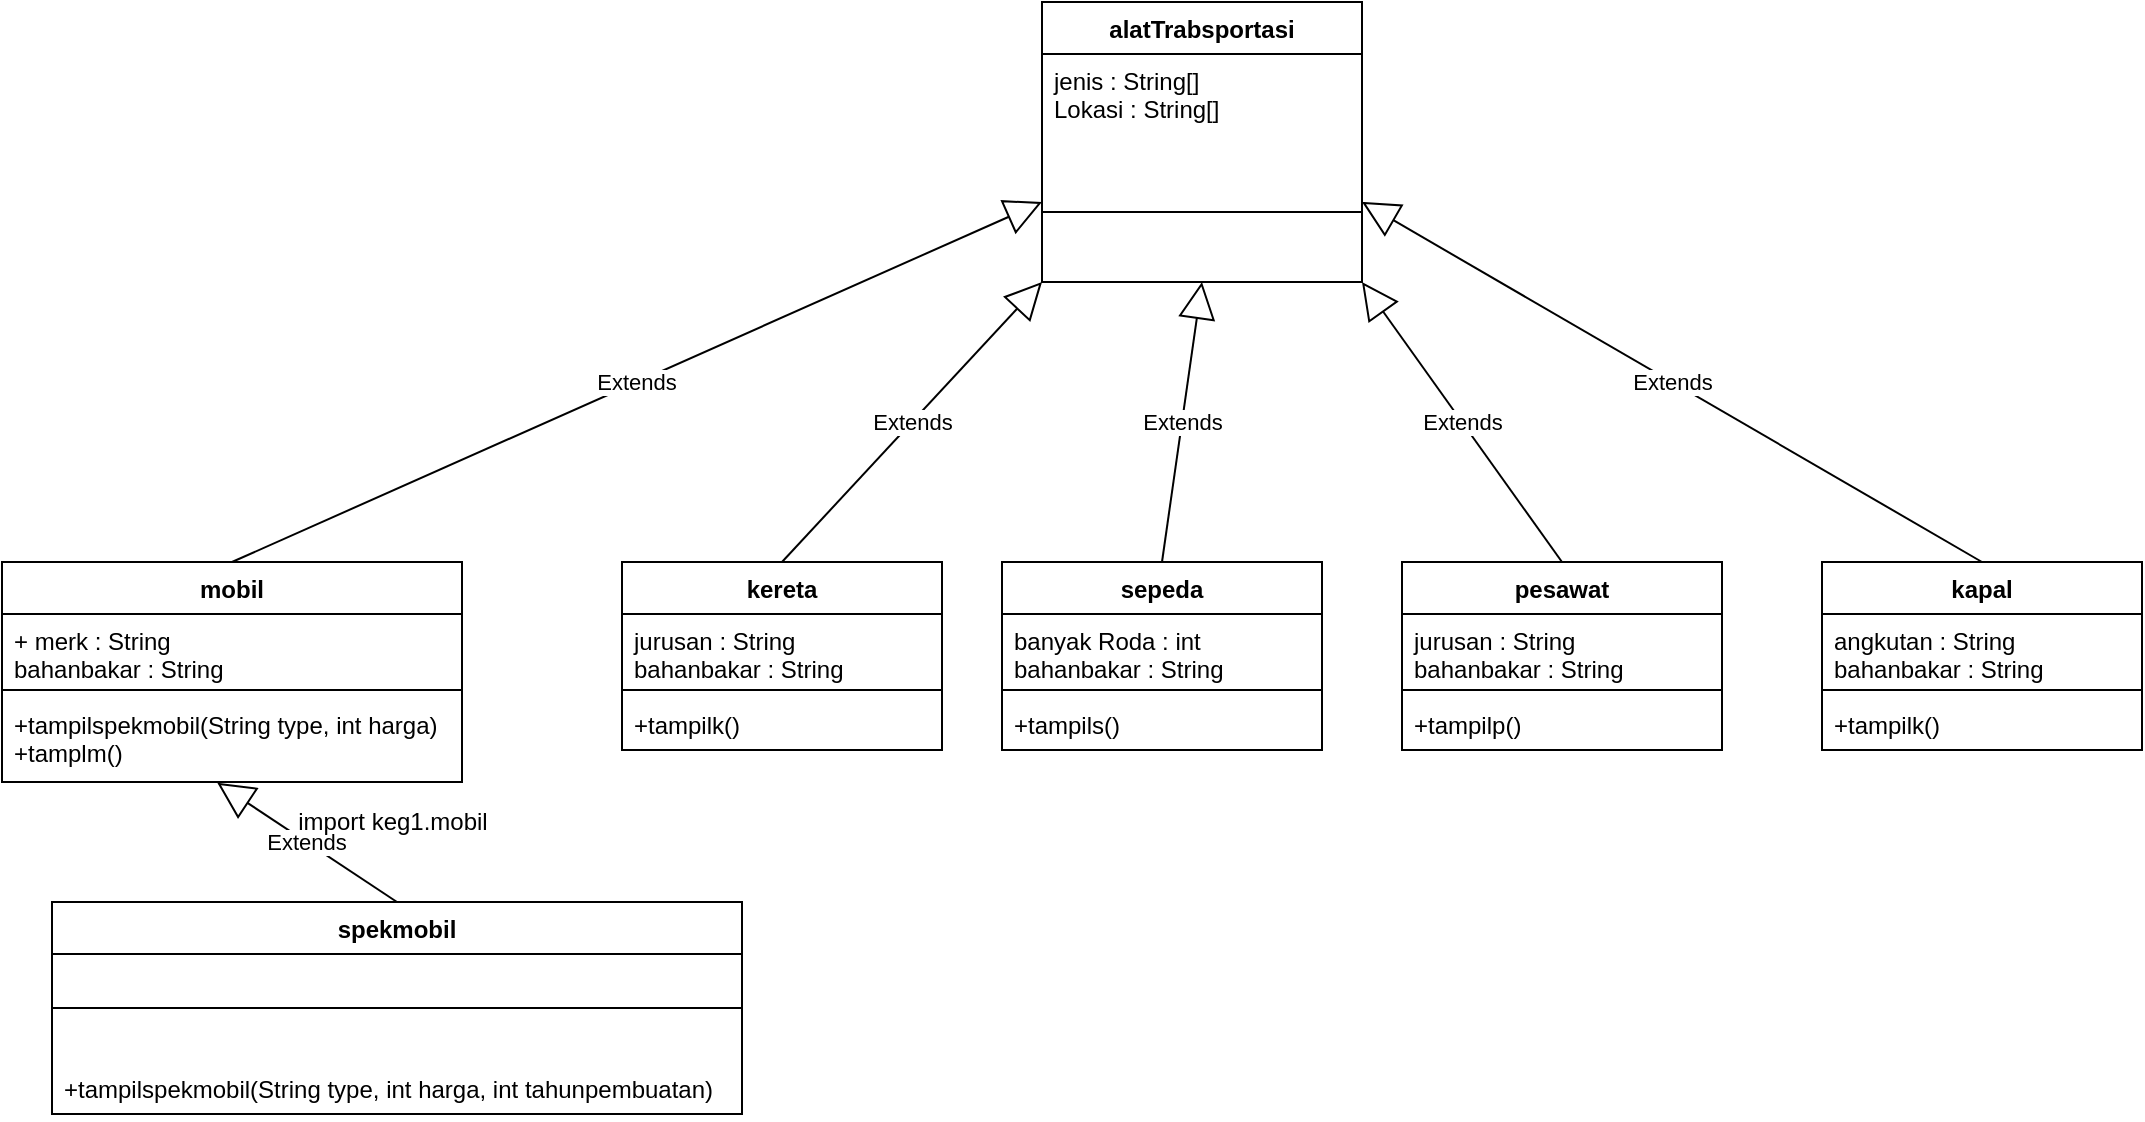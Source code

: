 <mxfile version="14.5.1" type="device"><diagram id="i2mYbGqmS1728V4yvQPl" name="Page-1"><mxGraphModel dx="2036" dy="578" grid="1" gridSize="10" guides="1" tooltips="1" connect="1" arrows="1" fold="1" page="1" pageScale="1" pageWidth="850" pageHeight="1100" math="0" shadow="0"><root><mxCell id="0"/><mxCell id="1" parent="0"/><mxCell id="jqVCPFUKDG2gfPh5nVbl-1" value="alatTrabsportasi" style="swimlane;fontStyle=1;align=center;verticalAlign=top;childLayout=stackLayout;horizontal=1;startSize=26;horizontalStack=0;resizeParent=1;resizeParentMax=0;resizeLast=0;collapsible=1;marginBottom=0;" parent="1" vertex="1"><mxGeometry x="-90" y="290" width="160" height="140" as="geometry"/></mxCell><mxCell id="jqVCPFUKDG2gfPh5nVbl-2" value="jenis : String[]&#10;Lokasi : String[]" style="text;strokeColor=none;fillColor=none;align=left;verticalAlign=top;spacingLeft=4;spacingRight=4;overflow=hidden;rotatable=0;points=[[0,0.5],[1,0.5]];portConstraint=eastwest;" parent="jqVCPFUKDG2gfPh5nVbl-1" vertex="1"><mxGeometry y="26" width="160" height="44" as="geometry"/></mxCell><mxCell id="jqVCPFUKDG2gfPh5nVbl-3" value="" style="line;strokeWidth=1;fillColor=none;align=left;verticalAlign=middle;spacingTop=-1;spacingLeft=3;spacingRight=3;rotatable=0;labelPosition=right;points=[];portConstraint=eastwest;" parent="jqVCPFUKDG2gfPh5nVbl-1" vertex="1"><mxGeometry y="70" width="160" height="70" as="geometry"/></mxCell><mxCell id="jqVCPFUKDG2gfPh5nVbl-6" value="mobil" style="swimlane;fontStyle=1;align=center;verticalAlign=top;childLayout=stackLayout;horizontal=1;startSize=26;horizontalStack=0;resizeParent=1;resizeParentMax=0;resizeLast=0;collapsible=1;marginBottom=0;" parent="1" vertex="1"><mxGeometry x="-610" y="570" width="230" height="110" as="geometry"/></mxCell><mxCell id="jqVCPFUKDG2gfPh5nVbl-7" value="+ merk : String&#10;bahanbakar : String" style="text;strokeColor=none;fillColor=none;align=left;verticalAlign=top;spacingLeft=4;spacingRight=4;overflow=hidden;rotatable=0;points=[[0,0.5],[1,0.5]];portConstraint=eastwest;" parent="jqVCPFUKDG2gfPh5nVbl-6" vertex="1"><mxGeometry y="26" width="230" height="34" as="geometry"/></mxCell><mxCell id="jqVCPFUKDG2gfPh5nVbl-8" value="" style="line;strokeWidth=1;fillColor=none;align=left;verticalAlign=middle;spacingTop=-1;spacingLeft=3;spacingRight=3;rotatable=0;labelPosition=right;points=[];portConstraint=eastwest;" parent="jqVCPFUKDG2gfPh5nVbl-6" vertex="1"><mxGeometry y="60" width="230" height="8" as="geometry"/></mxCell><mxCell id="jqVCPFUKDG2gfPh5nVbl-9" value="+tampilspekmobil(String type, int harga)&#10;+tamplm()" style="text;strokeColor=none;fillColor=none;align=left;verticalAlign=top;spacingLeft=4;spacingRight=4;overflow=hidden;rotatable=0;points=[[0,0.5],[1,0.5]];portConstraint=eastwest;" parent="jqVCPFUKDG2gfPh5nVbl-6" vertex="1"><mxGeometry y="68" width="230" height="42" as="geometry"/></mxCell><mxCell id="qswuIS9KD6hW8uvZlZ4I-1" value="kereta" style="swimlane;fontStyle=1;align=center;verticalAlign=top;childLayout=stackLayout;horizontal=1;startSize=26;horizontalStack=0;resizeParent=1;resizeParentMax=0;resizeLast=0;collapsible=1;marginBottom=0;" vertex="1" parent="1"><mxGeometry x="-300" y="570" width="160" height="94" as="geometry"/></mxCell><mxCell id="qswuIS9KD6hW8uvZlZ4I-2" value="jurusan : String&#10;bahanbakar : String" style="text;strokeColor=none;fillColor=none;align=left;verticalAlign=top;spacingLeft=4;spacingRight=4;overflow=hidden;rotatable=0;points=[[0,0.5],[1,0.5]];portConstraint=eastwest;" vertex="1" parent="qswuIS9KD6hW8uvZlZ4I-1"><mxGeometry y="26" width="160" height="34" as="geometry"/></mxCell><mxCell id="qswuIS9KD6hW8uvZlZ4I-3" value="" style="line;strokeWidth=1;fillColor=none;align=left;verticalAlign=middle;spacingTop=-1;spacingLeft=3;spacingRight=3;rotatable=0;labelPosition=right;points=[];portConstraint=eastwest;" vertex="1" parent="qswuIS9KD6hW8uvZlZ4I-1"><mxGeometry y="60" width="160" height="8" as="geometry"/></mxCell><mxCell id="qswuIS9KD6hW8uvZlZ4I-4" value="+tampilk()" style="text;strokeColor=none;fillColor=none;align=left;verticalAlign=top;spacingLeft=4;spacingRight=4;overflow=hidden;rotatable=0;points=[[0,0.5],[1,0.5]];portConstraint=eastwest;" vertex="1" parent="qswuIS9KD6hW8uvZlZ4I-1"><mxGeometry y="68" width="160" height="26" as="geometry"/></mxCell><mxCell id="qswuIS9KD6hW8uvZlZ4I-5" value="sepeda" style="swimlane;fontStyle=1;align=center;verticalAlign=top;childLayout=stackLayout;horizontal=1;startSize=26;horizontalStack=0;resizeParent=1;resizeParentMax=0;resizeLast=0;collapsible=1;marginBottom=0;" vertex="1" parent="1"><mxGeometry x="-110" y="570" width="160" height="94" as="geometry"/></mxCell><mxCell id="qswuIS9KD6hW8uvZlZ4I-6" value="banyak Roda : int&#10;bahanbakar : String" style="text;strokeColor=none;fillColor=none;align=left;verticalAlign=top;spacingLeft=4;spacingRight=4;overflow=hidden;rotatable=0;points=[[0,0.5],[1,0.5]];portConstraint=eastwest;" vertex="1" parent="qswuIS9KD6hW8uvZlZ4I-5"><mxGeometry y="26" width="160" height="34" as="geometry"/></mxCell><mxCell id="qswuIS9KD6hW8uvZlZ4I-7" value="" style="line;strokeWidth=1;fillColor=none;align=left;verticalAlign=middle;spacingTop=-1;spacingLeft=3;spacingRight=3;rotatable=0;labelPosition=right;points=[];portConstraint=eastwest;" vertex="1" parent="qswuIS9KD6hW8uvZlZ4I-5"><mxGeometry y="60" width="160" height="8" as="geometry"/></mxCell><mxCell id="qswuIS9KD6hW8uvZlZ4I-8" value="+tampils()" style="text;strokeColor=none;fillColor=none;align=left;verticalAlign=top;spacingLeft=4;spacingRight=4;overflow=hidden;rotatable=0;points=[[0,0.5],[1,0.5]];portConstraint=eastwest;" vertex="1" parent="qswuIS9KD6hW8uvZlZ4I-5"><mxGeometry y="68" width="160" height="26" as="geometry"/></mxCell><mxCell id="qswuIS9KD6hW8uvZlZ4I-9" value="pesawat" style="swimlane;fontStyle=1;align=center;verticalAlign=top;childLayout=stackLayout;horizontal=1;startSize=26;horizontalStack=0;resizeParent=1;resizeParentMax=0;resizeLast=0;collapsible=1;marginBottom=0;" vertex="1" parent="1"><mxGeometry x="90" y="570" width="160" height="94" as="geometry"/></mxCell><mxCell id="qswuIS9KD6hW8uvZlZ4I-10" value="jurusan : String&#10;bahanbakar : String" style="text;strokeColor=none;fillColor=none;align=left;verticalAlign=top;spacingLeft=4;spacingRight=4;overflow=hidden;rotatable=0;points=[[0,0.5],[1,0.5]];portConstraint=eastwest;" vertex="1" parent="qswuIS9KD6hW8uvZlZ4I-9"><mxGeometry y="26" width="160" height="34" as="geometry"/></mxCell><mxCell id="qswuIS9KD6hW8uvZlZ4I-11" value="" style="line;strokeWidth=1;fillColor=none;align=left;verticalAlign=middle;spacingTop=-1;spacingLeft=3;spacingRight=3;rotatable=0;labelPosition=right;points=[];portConstraint=eastwest;" vertex="1" parent="qswuIS9KD6hW8uvZlZ4I-9"><mxGeometry y="60" width="160" height="8" as="geometry"/></mxCell><mxCell id="qswuIS9KD6hW8uvZlZ4I-12" value="+tampilp()" style="text;strokeColor=none;fillColor=none;align=left;verticalAlign=top;spacingLeft=4;spacingRight=4;overflow=hidden;rotatable=0;points=[[0,0.5],[1,0.5]];portConstraint=eastwest;" vertex="1" parent="qswuIS9KD6hW8uvZlZ4I-9"><mxGeometry y="68" width="160" height="26" as="geometry"/></mxCell><mxCell id="qswuIS9KD6hW8uvZlZ4I-13" value="kapal" style="swimlane;fontStyle=1;align=center;verticalAlign=top;childLayout=stackLayout;horizontal=1;startSize=26;horizontalStack=0;resizeParent=1;resizeParentMax=0;resizeLast=0;collapsible=1;marginBottom=0;" vertex="1" parent="1"><mxGeometry x="300" y="570" width="160" height="94" as="geometry"/></mxCell><mxCell id="qswuIS9KD6hW8uvZlZ4I-14" value="angkutan : String&#10;bahanbakar : String" style="text;strokeColor=none;fillColor=none;align=left;verticalAlign=top;spacingLeft=4;spacingRight=4;overflow=hidden;rotatable=0;points=[[0,0.5],[1,0.5]];portConstraint=eastwest;" vertex="1" parent="qswuIS9KD6hW8uvZlZ4I-13"><mxGeometry y="26" width="160" height="34" as="geometry"/></mxCell><mxCell id="qswuIS9KD6hW8uvZlZ4I-15" value="" style="line;strokeWidth=1;fillColor=none;align=left;verticalAlign=middle;spacingTop=-1;spacingLeft=3;spacingRight=3;rotatable=0;labelPosition=right;points=[];portConstraint=eastwest;" vertex="1" parent="qswuIS9KD6hW8uvZlZ4I-13"><mxGeometry y="60" width="160" height="8" as="geometry"/></mxCell><mxCell id="qswuIS9KD6hW8uvZlZ4I-16" value="+tampilk()" style="text;strokeColor=none;fillColor=none;align=left;verticalAlign=top;spacingLeft=4;spacingRight=4;overflow=hidden;rotatable=0;points=[[0,0.5],[1,0.5]];portConstraint=eastwest;" vertex="1" parent="qswuIS9KD6hW8uvZlZ4I-13"><mxGeometry y="68" width="160" height="26" as="geometry"/></mxCell><mxCell id="qswuIS9KD6hW8uvZlZ4I-17" value="spekmobil" style="swimlane;fontStyle=1;align=center;verticalAlign=top;childLayout=stackLayout;horizontal=1;startSize=26;horizontalStack=0;resizeParent=1;resizeParentMax=0;resizeLast=0;collapsible=1;marginBottom=0;" vertex="1" parent="1"><mxGeometry x="-585" y="740" width="345" height="106" as="geometry"/></mxCell><mxCell id="qswuIS9KD6hW8uvZlZ4I-19" value="" style="line;strokeWidth=1;fillColor=none;align=left;verticalAlign=middle;spacingTop=-1;spacingLeft=3;spacingRight=3;rotatable=0;labelPosition=right;points=[];portConstraint=eastwest;" vertex="1" parent="qswuIS9KD6hW8uvZlZ4I-17"><mxGeometry y="26" width="345" height="54" as="geometry"/></mxCell><mxCell id="qswuIS9KD6hW8uvZlZ4I-20" value="+tampilspekmobil(String type, int harga, int tahunpembuatan)" style="text;strokeColor=none;fillColor=none;align=left;verticalAlign=top;spacingLeft=4;spacingRight=4;overflow=hidden;rotatable=0;points=[[0,0.5],[1,0.5]];portConstraint=eastwest;" vertex="1" parent="qswuIS9KD6hW8uvZlZ4I-17"><mxGeometry y="80" width="345" height="26" as="geometry"/></mxCell><mxCell id="qswuIS9KD6hW8uvZlZ4I-21" value="Extends" style="endArrow=block;endSize=16;endFill=0;html=1;exitX=0.5;exitY=0;exitDx=0;exitDy=0;" edge="1" parent="1" source="jqVCPFUKDG2gfPh5nVbl-6"><mxGeometry width="160" relative="1" as="geometry"><mxPoint x="-492.5" y="560" as="sourcePoint"/><mxPoint x="-90" y="390" as="targetPoint"/></mxGeometry></mxCell><mxCell id="qswuIS9KD6hW8uvZlZ4I-22" value="Extends" style="endArrow=block;endSize=16;endFill=0;html=1;entryX=0;entryY=1;entryDx=0;entryDy=0;exitX=0.5;exitY=0;exitDx=0;exitDy=0;" edge="1" parent="1" source="qswuIS9KD6hW8uvZlZ4I-1" target="jqVCPFUKDG2gfPh5nVbl-1"><mxGeometry width="160" relative="1" as="geometry"><mxPoint x="-420" y="570" as="sourcePoint"/><mxPoint x="-260" y="570" as="targetPoint"/></mxGeometry></mxCell><mxCell id="qswuIS9KD6hW8uvZlZ4I-23" value="Extends" style="endArrow=block;endSize=16;endFill=0;html=1;entryX=0.5;entryY=1;entryDx=0;entryDy=0;exitX=0.5;exitY=0;exitDx=0;exitDy=0;" edge="1" parent="1" source="qswuIS9KD6hW8uvZlZ4I-5" target="jqVCPFUKDG2gfPh5nVbl-1"><mxGeometry width="160" relative="1" as="geometry"><mxPoint x="-300" y="560" as="sourcePoint"/><mxPoint x="-260" y="560" as="targetPoint"/><Array as="points"/></mxGeometry></mxCell><mxCell id="qswuIS9KD6hW8uvZlZ4I-24" value="Extends" style="endArrow=block;endSize=16;endFill=0;html=1;entryX=1;entryY=1;entryDx=0;entryDy=0;exitX=0.5;exitY=0;exitDx=0;exitDy=0;" edge="1" parent="1" source="qswuIS9KD6hW8uvZlZ4I-9" target="jqVCPFUKDG2gfPh5nVbl-1"><mxGeometry width="160" relative="1" as="geometry"><mxPoint x="-100" y="560" as="sourcePoint"/><mxPoint x="60" y="560" as="targetPoint"/></mxGeometry></mxCell><mxCell id="qswuIS9KD6hW8uvZlZ4I-25" value="Extends" style="endArrow=block;endSize=16;endFill=0;html=1;exitX=0.5;exitY=0;exitDx=0;exitDy=0;" edge="1" parent="1" source="qswuIS9KD6hW8uvZlZ4I-13"><mxGeometry width="160" relative="1" as="geometry"><mxPoint x="-40" y="560" as="sourcePoint"/><mxPoint x="70" y="390" as="targetPoint"/></mxGeometry></mxCell><mxCell id="qswuIS9KD6hW8uvZlZ4I-26" value="Extends" style="endArrow=block;endSize=16;endFill=0;html=1;exitX=0.5;exitY=0;exitDx=0;exitDy=0;entryX=0.468;entryY=1.01;entryDx=0;entryDy=0;entryPerimeter=0;" edge="1" parent="1" source="qswuIS9KD6hW8uvZlZ4I-17" target="jqVCPFUKDG2gfPh5nVbl-9"><mxGeometry width="160" relative="1" as="geometry"><mxPoint x="-30" y="760" as="sourcePoint"/><mxPoint x="130" y="760" as="targetPoint"/></mxGeometry></mxCell><mxCell id="qswuIS9KD6hW8uvZlZ4I-27" value="import keg1.mobil" style="text;html=1;align=center;verticalAlign=middle;resizable=0;points=[];autosize=1;" vertex="1" parent="1"><mxGeometry x="-470" y="690" width="110" height="20" as="geometry"/></mxCell></root></mxGraphModel></diagram></mxfile>